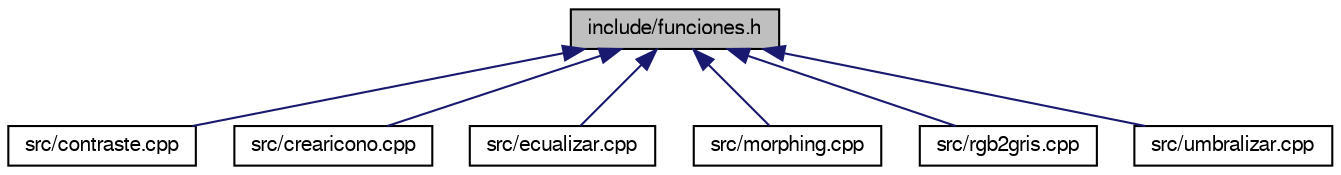 digraph G
{
  bgcolor="transparent";
  edge [fontname="FreeSans",fontsize=10,labelfontname="FreeSans",labelfontsize=10];
  node [fontname="FreeSans",fontsize=10,shape=record];
  Node1 [label="include/funciones.h",height=0.2,width=0.4,color="black", fillcolor="grey75", style="filled" fontcolor="black"];
  Node1 -> Node2 [dir=back,color="midnightblue",fontsize=10,style="solid"];
  Node2 [label="src/contraste.cpp",height=0.2,width=0.4,color="black",URL="$contraste_8cpp.html",tooltip="Fichero de aplicación de la función de mejora de contraste."];
  Node1 -> Node3 [dir=back,color="midnightblue",fontsize=10,style="solid"];
  Node3 [label="src/crearicono.cpp",height=0.2,width=0.4,color="black",URL="$crearicono_8cpp.html",tooltip="Fichero de aplicación de la función de reducción de imagen."];
  Node1 -> Node4 [dir=back,color="midnightblue",fontsize=10,style="solid"];
  Node4 [label="src/ecualizar.cpp",height=0.2,width=0.4,color="black",URL="$ecualizar_8cpp.html",tooltip="Fichero de aplicación de la función de ecualización automática."];
  Node1 -> Node5 [dir=back,color="midnightblue",fontsize=10,style="solid"];
  Node5 [label="src/morphing.cpp",height=0.2,width=0.4,color="black",URL="$morphing_8cpp.html",tooltip="Fichero de aplicación de la función morphing."];
  Node1 -> Node6 [dir=back,color="midnightblue",fontsize=10,style="solid"];
  Node6 [label="src/rgb2gris.cpp",height=0.2,width=0.4,color="black",URL="$rgb2gris_8cpp.html",tooltip="Fichero de aplicación de la función conversión a escala de grises."];
  Node1 -> Node7 [dir=back,color="midnightblue",fontsize=10,style="solid"];
  Node7 [label="src/umbralizar.cpp",height=0.2,width=0.4,color="black",URL="$umbralizar_8cpp.html",tooltip="Fichero de aplicación de la función de umbralización automática."];
}

